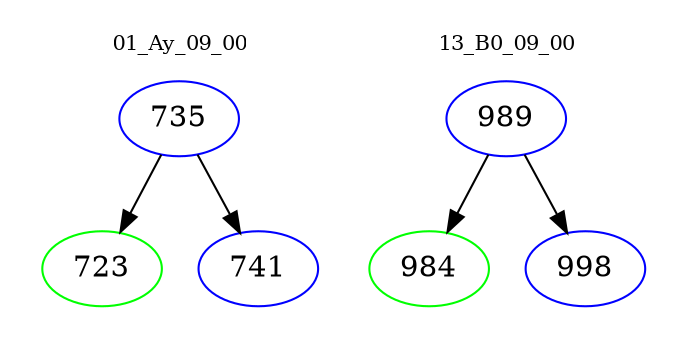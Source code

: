 digraph{
subgraph cluster_0 {
color = white
label = "01_Ay_09_00";
fontsize=10;
T0_735 [label="735", color="blue"]
T0_735 -> T0_723 [color="black"]
T0_723 [label="723", color="green"]
T0_735 -> T0_741 [color="black"]
T0_741 [label="741", color="blue"]
}
subgraph cluster_1 {
color = white
label = "13_B0_09_00";
fontsize=10;
T1_989 [label="989", color="blue"]
T1_989 -> T1_984 [color="black"]
T1_984 [label="984", color="green"]
T1_989 -> T1_998 [color="black"]
T1_998 [label="998", color="blue"]
}
}
